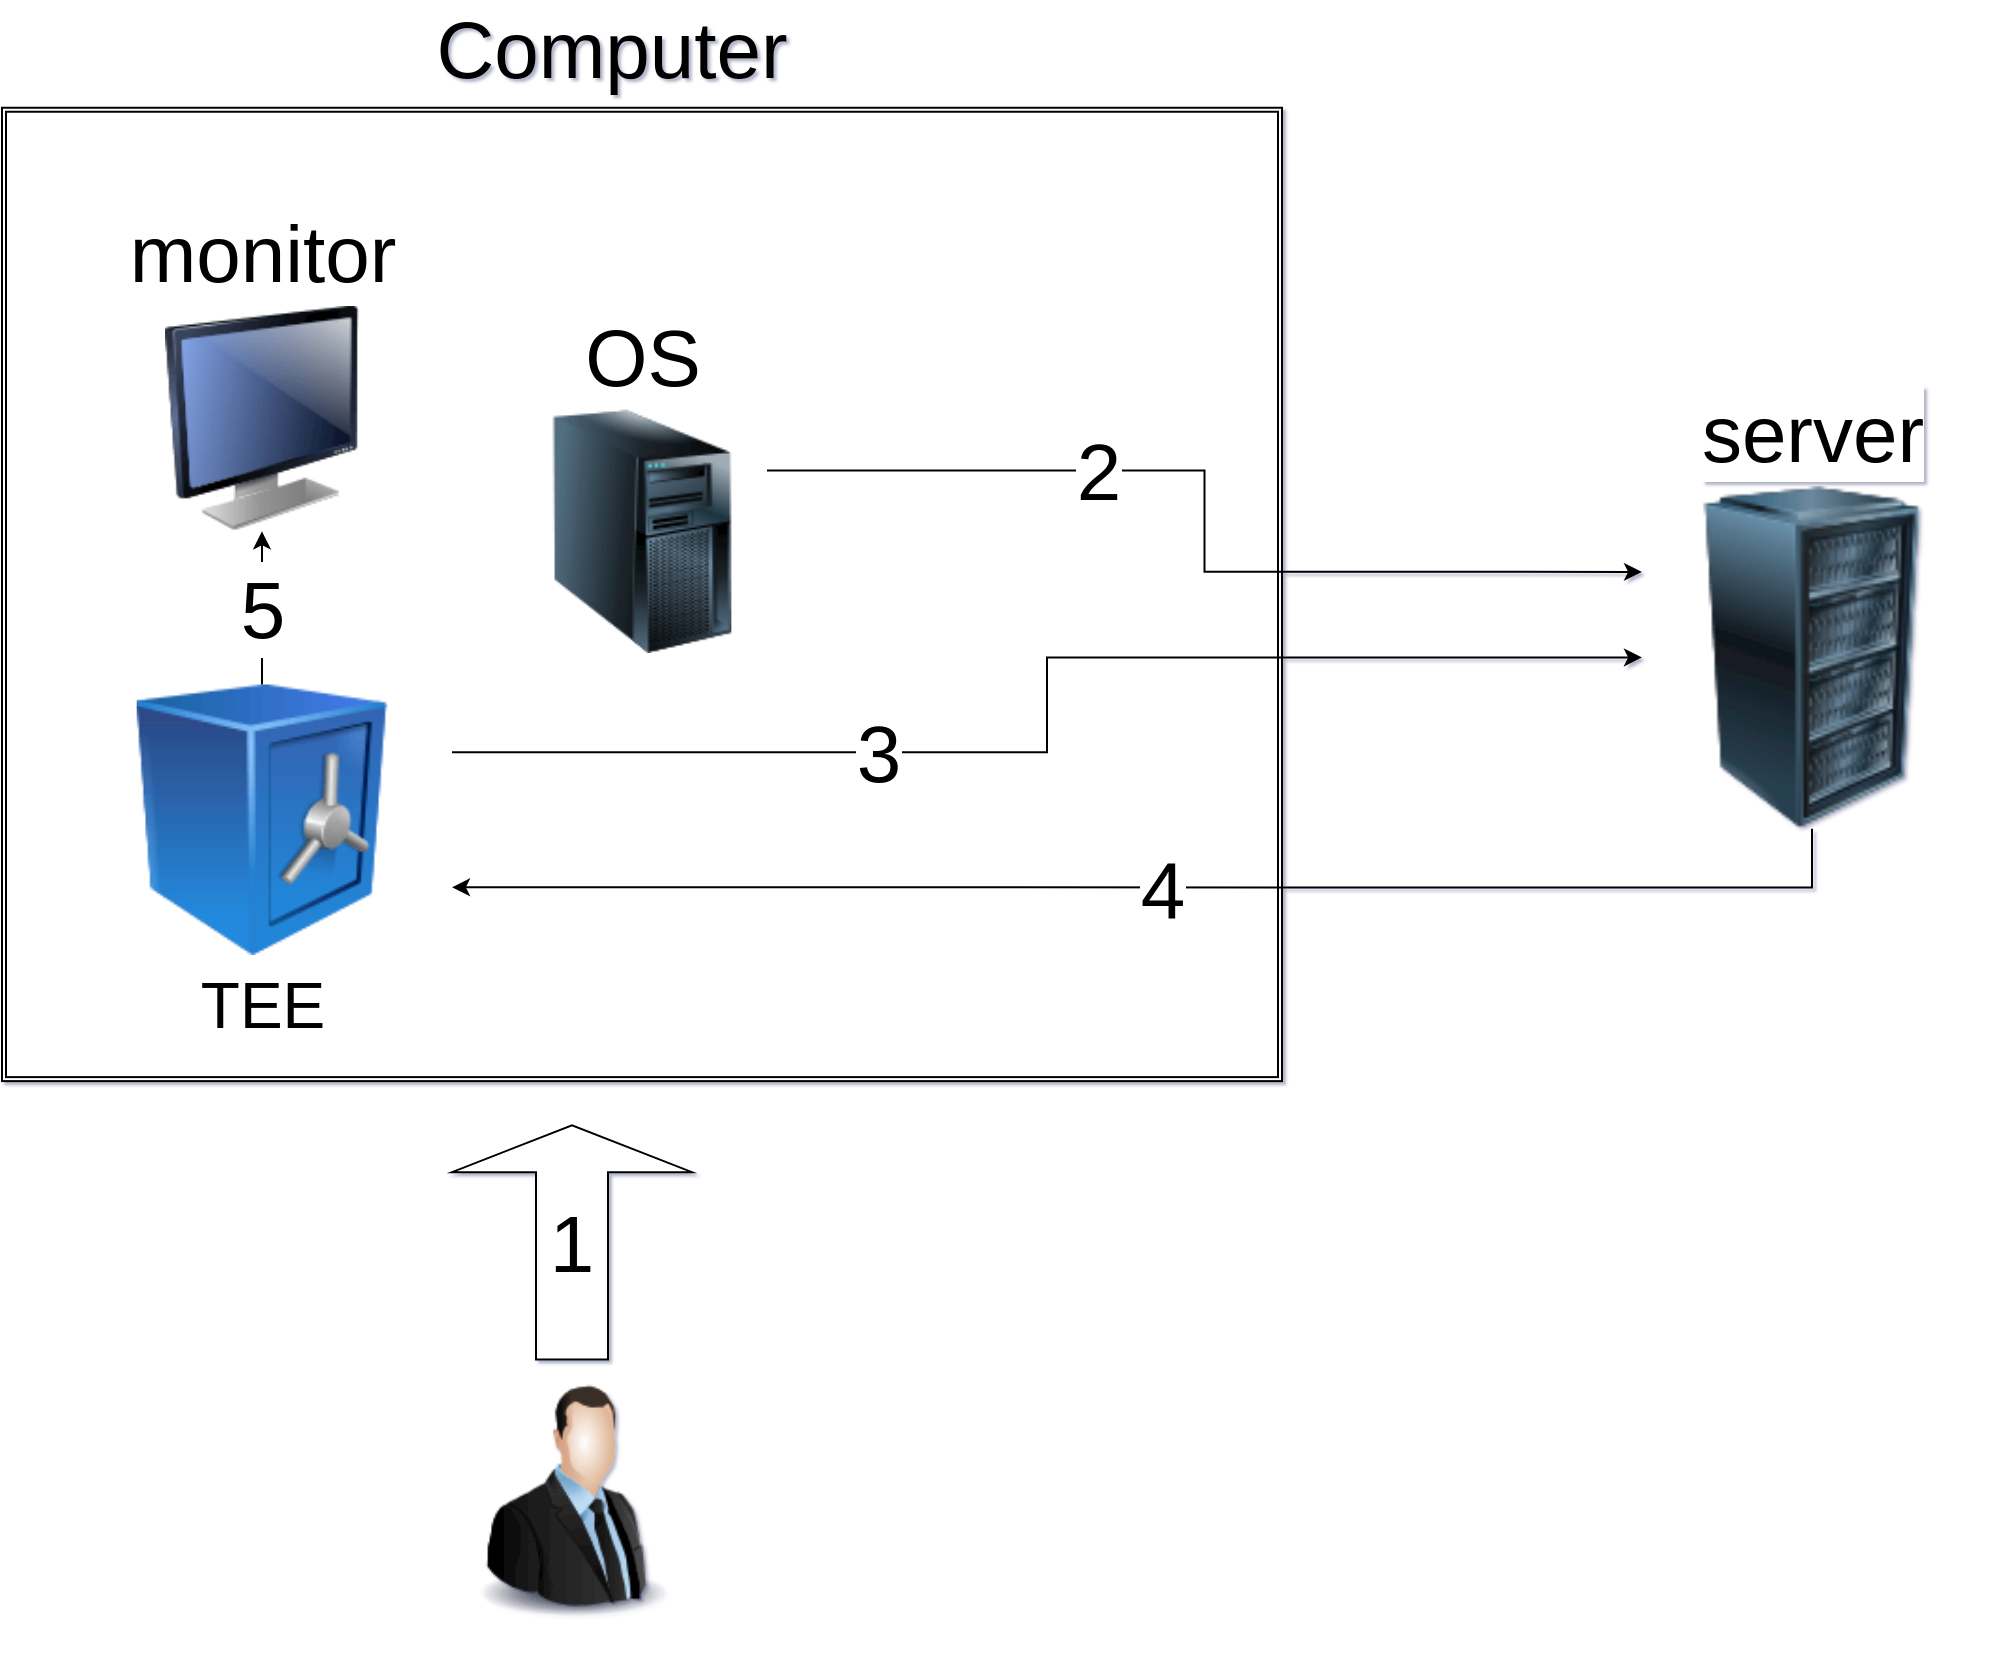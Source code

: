 <mxfile version="11.0.7" type="github"><diagram name="Page-1" id="55a83fd1-7818-8e21-69c5-c3457e3827bb"><mxGraphModel dx="1955" dy="1038" grid="1" gridSize="10" guides="1" tooltips="1" connect="1" arrows="1" fold="1" page="1" pageScale="1" pageWidth="1654" pageHeight="1169" background="#ffffff" math="0" shadow="1"><root><mxCell id="0"/><mxCell id="1" parent="0"/><mxCell id="ko-eWI1oBJxBcfKKXqBp-60" value="" style="group;labelPosition=center;verticalLabelPosition=top;align=center;verticalAlign=bottom;" vertex="1" connectable="0" parent="1"><mxGeometry x="170" y="200" width="990" height="680" as="geometry"/></mxCell><mxCell id="ko-eWI1oBJxBcfKKXqBp-19" value="conputer" style="shape=ext;double=1;rounded=0;whiteSpace=wrap;html=1;" vertex="1" parent="ko-eWI1oBJxBcfKKXqBp-60"><mxGeometry y="-90.126" width="640" height="486.68" as="geometry"/></mxCell><mxCell id="ko-eWI1oBJxBcfKKXqBp-17" value="&lt;font style=&quot;font-size: 32px&quot;&gt;TEE&lt;/font&gt;" style="image;html=1;labelBackgroundColor=#ffffff;image=img/lib/clip_art/finance/Safe_128x128.png" vertex="1" parent="ko-eWI1oBJxBcfKKXqBp-60"><mxGeometry x="35" y="198.277" width="190" height="135.189" as="geometry"/></mxCell><mxCell id="ko-eWI1oBJxBcfKKXqBp-29" value="" style="group" vertex="1" connectable="0" parent="ko-eWI1oBJxBcfKKXqBp-60"><mxGeometry x="225" y="418.635" width="120" height="261.365" as="geometry"/></mxCell><mxCell id="ko-eWI1oBJxBcfKKXqBp-18" value="" style="image;html=1;labelBackgroundColor=#ffffff;image=img/lib/clip_art/people/Suit_Man_128x128.png" vertex="1" parent="ko-eWI1oBJxBcfKKXqBp-29"><mxGeometry y="112.657" width="120" height="148.708" as="geometry"/></mxCell><mxCell id="ko-eWI1oBJxBcfKKXqBp-26" value="&lt;font style=&quot;font-size: 40px&quot;&gt;1&lt;/font&gt;" style="shape=singleArrow;direction=north;whiteSpace=wrap;html=1;" vertex="1" parent="ko-eWI1oBJxBcfKKXqBp-29"><mxGeometry width="120" height="117.164" as="geometry"/></mxCell><mxCell id="ko-eWI1oBJxBcfKKXqBp-58" value="4" style="edgeStyle=orthogonalEdgeStyle;rounded=0;orthogonalLoop=1;jettySize=auto;html=1;exitX=0.5;exitY=1;exitDx=0;exitDy=0;entryX=1;entryY=0.75;entryDx=0;entryDy=0;fontSize=40;" edge="1" parent="ko-eWI1oBJxBcfKKXqBp-60" source="ko-eWI1oBJxBcfKKXqBp-49" target="ko-eWI1oBJxBcfKKXqBp-17"><mxGeometry relative="1" as="geometry"/></mxCell><mxCell id="ko-eWI1oBJxBcfKKXqBp-49" value="server" style="image;html=1;labelBackgroundColor=#ffffff;image=img/lib/clip_art/computers/Server_Rack_128x128.png;fontSize=40;labelPosition=center;verticalLabelPosition=top;align=center;verticalAlign=bottom;" vertex="1" parent="ko-eWI1oBJxBcfKKXqBp-60"><mxGeometry x="820" y="99.139" width="170" height="171.239" as="geometry"/></mxCell><mxCell id="ko-eWI1oBJxBcfKKXqBp-56" value="3" style="edgeStyle=orthogonalEdgeStyle;rounded=0;orthogonalLoop=1;jettySize=auto;html=1;exitX=1;exitY=0.25;exitDx=0;exitDy=0;fontSize=40;" edge="1" parent="ko-eWI1oBJxBcfKKXqBp-60" source="ko-eWI1oBJxBcfKKXqBp-17" target="ko-eWI1oBJxBcfKKXqBp-49"><mxGeometry x="-0.336" relative="1" as="geometry"><mxPoint as="offset"/></mxGeometry></mxCell><mxCell id="ko-eWI1oBJxBcfKKXqBp-59" value="2" style="edgeStyle=orthogonalEdgeStyle;rounded=0;orthogonalLoop=1;jettySize=auto;html=1;exitX=1;exitY=0.25;exitDx=0;exitDy=0;entryX=0;entryY=0.25;entryDx=0;entryDy=0;fontSize=40;" edge="1" parent="ko-eWI1oBJxBcfKKXqBp-60" source="ko-eWI1oBJxBcfKKXqBp-51" target="ko-eWI1oBJxBcfKKXqBp-49"><mxGeometry x="-0.32" relative="1" as="geometry"><mxPoint as="offset"/></mxGeometry></mxCell><mxCell id="ko-eWI1oBJxBcfKKXqBp-51" value="OS" style="image;html=1;labelBackgroundColor=#ffffff;image=img/lib/clip_art/computers/Server_Tower_128x128.png;fontSize=40;labelPosition=center;verticalLabelPosition=top;align=center;verticalAlign=bottom;" vertex="1" parent="ko-eWI1oBJxBcfKKXqBp-60"><mxGeometry x="257.5" y="60.835" width="125" height="121.67" as="geometry"/></mxCell><mxCell id="ko-eWI1oBJxBcfKKXqBp-52" value="monitor" style="image;html=1;labelBackgroundColor=#ffffff;image=img/lib/clip_art/computers/Monitor_128x128.png;fontSize=40;labelPosition=center;verticalLabelPosition=top;align=center;verticalAlign=bottom;" vertex="1" parent="ko-eWI1oBJxBcfKKXqBp-60"><mxGeometry x="65" y="9.013" width="130" height="112.657" as="geometry"/></mxCell><mxCell id="ko-eWI1oBJxBcfKKXqBp-55" value="5" style="edgeStyle=orthogonalEdgeStyle;rounded=0;orthogonalLoop=1;jettySize=auto;html=1;exitX=0.5;exitY=0;exitDx=0;exitDy=0;entryX=0.5;entryY=1;entryDx=0;entryDy=0;fontSize=40;" edge="1" parent="ko-eWI1oBJxBcfKKXqBp-60" source="ko-eWI1oBJxBcfKKXqBp-17" target="ko-eWI1oBJxBcfKKXqBp-52"><mxGeometry relative="1" as="geometry"/></mxCell><mxCell id="ko-eWI1oBJxBcfKKXqBp-67" value="Computer" style="text;html=1;strokeColor=none;fillColor=none;align=center;verticalAlign=middle;whiteSpace=wrap;rounded=0;fontSize=40;" vertex="1" parent="1"><mxGeometry x="455" y="70" width="40" height="20" as="geometry"/></mxCell></root></mxGraphModel></diagram></mxfile>